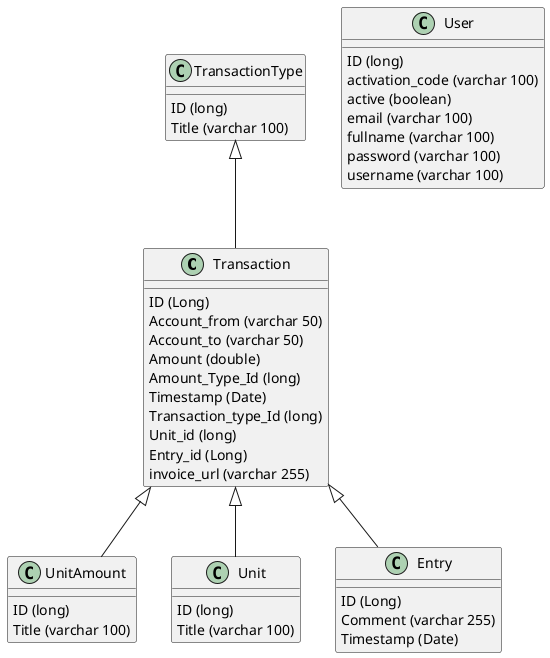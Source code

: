 
@startuml

Transaction <|-- UnitAmount
Transaction <|-- Unit
Transaction <|-- Entry
TransactionType <|-- Transaction


class Entry {
ID (Long)
Comment (varchar 255)
Timestamp (Date)
}

class User {
ID (long)
activation_code (varchar 100)
active (boolean)
email (varchar 100)
fullname (varchar 100)
password (varchar 100)
username (varchar 100)
}

class UnitAmount {
ID (long)
Title (varchar 100)
}

class Unit {
ID (long)
Title (varchar 100)
}

class Transaction {
ID (Long)
Account_from (varchar 50)
Account_to (varchar 50)
Amount (double)
Amount_Type_Id (long)
Timestamp (Date)
Transaction_type_Id (long)
Unit_id (long)
Entry_id (Long)
invoice_url (varchar 255)
}

class TransactionType{
ID (long)
Title (varchar 100)
}
@enduml